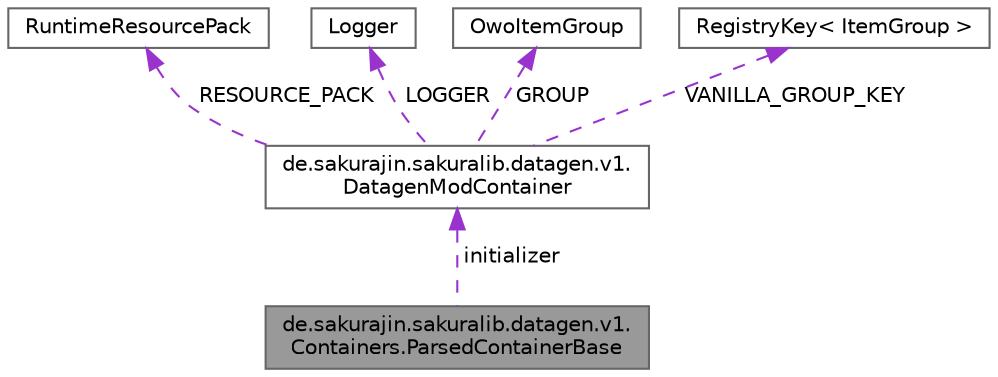 digraph "de.sakurajin.sakuralib.datagen.v1.Containers.ParsedContainerBase"
{
 // LATEX_PDF_SIZE
  bgcolor="transparent";
  edge [fontname=Helvetica,fontsize=10,labelfontname=Helvetica,labelfontsize=10];
  node [fontname=Helvetica,fontsize=10,shape=box,height=0.2,width=0.4];
  Node1 [label="de.sakurajin.sakuralib.datagen.v1.\lContainers.ParsedContainerBase",height=0.2,width=0.4,color="gray40", fillcolor="grey60", style="filled", fontcolor="black",tooltip="The base class to automatically parse all items and blocks in a class."];
  Node2 -> Node1 [dir="back",color="darkorchid3",style="dashed",label=" initializer" ];
  Node2 [label="de.sakurajin.sakuralib.datagen.v1.\lDatagenModContainer",height=0.2,width=0.4,color="gray40", fillcolor="white", style="filled",URL="$classde_1_1sakurajin_1_1sakuralib_1_1datagen_1_1v1_1_1DatagenModContainer.html",tooltip=" "];
  Node3 -> Node2 [dir="back",color="darkorchid3",style="dashed",label=" RESOURCE_PACK" ];
  Node3 [label="RuntimeResourcePack",height=0.2,width=0.4,color="gray40", fillcolor="white", style="filled",tooltip=" "];
  Node4 -> Node2 [dir="back",color="darkorchid3",style="dashed",label=" LOGGER" ];
  Node4 [label="Logger",height=0.2,width=0.4,color="gray40", fillcolor="white", style="filled",tooltip=" "];
  Node5 -> Node2 [dir="back",color="darkorchid3",style="dashed",label=" GROUP" ];
  Node5 [label="OwoItemGroup",height=0.2,width=0.4,color="gray40", fillcolor="white", style="filled",tooltip=" "];
  Node6 -> Node2 [dir="back",color="darkorchid3",style="dashed",label=" VANILLA_GROUP_KEY" ];
  Node6 [label="RegistryKey\< ItemGroup \>",height=0.2,width=0.4,color="gray40", fillcolor="white", style="filled",tooltip=" "];
}
